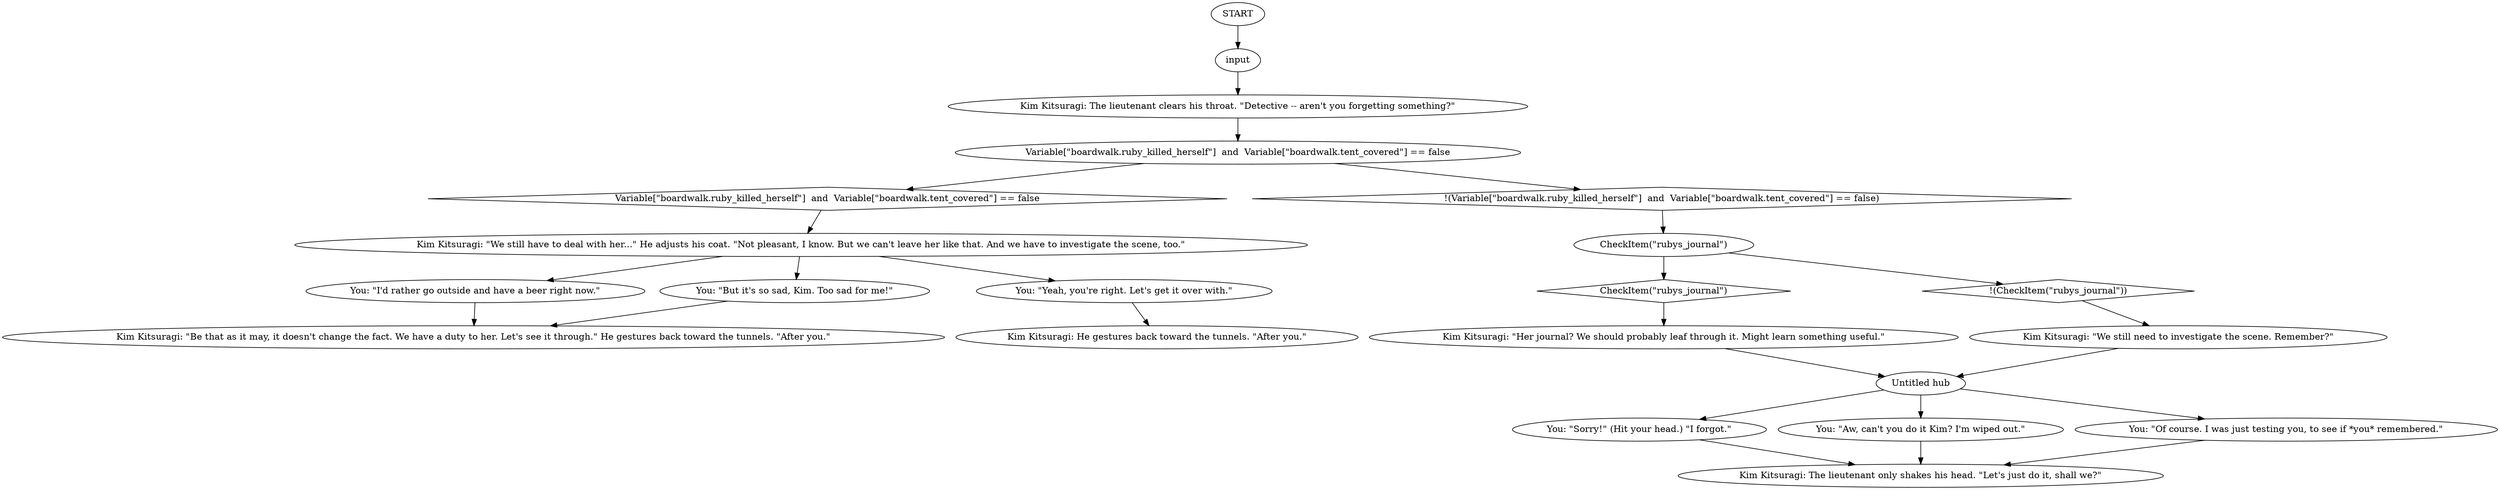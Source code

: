 # LAIR / Door to Stairwell
# This prevents the player from leaving the main lair -- only fires if they have dealt with Ruby but not read her journal.
# ==================================================
digraph G {
	  0 [label="START"];
	  1 [label="input"];
	  2 [label="You: \"Sorry!\" (Hit your head.) \"I forgot.\""];
	  3 [label="CheckItem(\"rubys_journal\")"];
	  4 [label="CheckItem(\"rubys_journal\")", shape=diamond];
	  5 [label="!(CheckItem(\"rubys_journal\"))", shape=diamond];
	  6 [label="You: \"I'd rather go outside and have a beer right now.\""];
	  7 [label="You: \"Aw, can't you do it Kim? I'm wiped out.\""];
	  8 [label="Kim Kitsuragi: He gestures back toward the tunnels. \"After you.\""];
	  9 [label="You: \"But it's so sad, Kim. Too sad for me!\""];
	  10 [label="Kim Kitsuragi: The lieutenant clears his throat. \"Detective -- aren't you forgetting something?\""];
	  11 [label="Variable[\"boardwalk.ruby_killed_herself\"]  and  Variable[\"boardwalk.tent_covered\"] == false"];
	  12 [label="Variable[\"boardwalk.ruby_killed_herself\"]  and  Variable[\"boardwalk.tent_covered\"] == false", shape=diamond];
	  13 [label="!(Variable[\"boardwalk.ruby_killed_herself\"]  and  Variable[\"boardwalk.tent_covered\"] == false)", shape=diamond];
	  14 [label="Kim Kitsuragi: The lieutenant only shakes his head. \"Let's just do it, shall we?\""];
	  15 [label="Untitled hub"];
	  16 [label="You: \"Yeah, you're right. Let's get it over with.\""];
	  17 [label="Kim Kitsuragi: \"We still have to deal with her...\" He adjusts his coat. \"Not pleasant, I know. But we can't leave her like that. And we have to investigate the scene, too.\""];
	  18 [label="Kim Kitsuragi: \"Be that as it may, it doesn't change the fact. We have a duty to her. Let's see it through.\" He gestures back toward the tunnels. \"After you.\""];
	  19 [label="Kim Kitsuragi: \"We still need to investigate the scene. Remember?\""];
	  20 [label="You: \"Of course. I was just testing you, to see if *you* remembered.\""];
	  22 [label="Kim Kitsuragi: \"Her journal? We should probably leaf through it. Might learn something useful.\""];
	  0 -> 1
	  1 -> 10
	  2 -> 14
	  3 -> 4
	  3 -> 5
	  4 -> 22
	  5 -> 19
	  6 -> 18
	  7 -> 14
	  9 -> 18
	  10 -> 11
	  11 -> 12
	  11 -> 13
	  12 -> 17
	  13 -> 3
	  15 -> 2
	  15 -> 20
	  15 -> 7
	  16 -> 8
	  17 -> 16
	  17 -> 9
	  17 -> 6
	  19 -> 15
	  20 -> 14
	  22 -> 15
}

